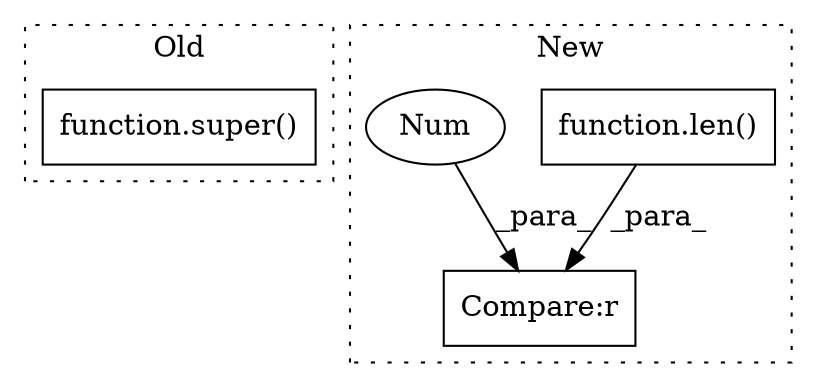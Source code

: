 digraph G {
subgraph cluster0 {
1 [label="function.super()" a="75" s="6452,6471" l="6,1" shape="box"];
label = "Old";
style="dotted";
}
subgraph cluster1 {
2 [label="function.len()" a="75" s="10438,10455" l="4,1" shape="box"];
3 [label="Compare:r" a="40" s="10438" l="23" shape="box"];
4 [label="Num" a="76" s="10460" l="1" shape="ellipse"];
label = "New";
style="dotted";
}
2 -> 3 [label="_para_"];
4 -> 3 [label="_para_"];
}